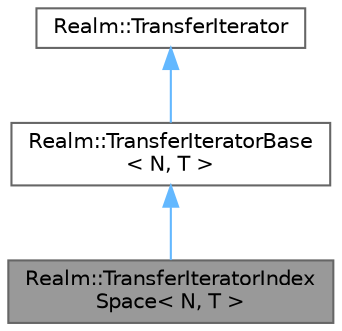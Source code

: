digraph "Realm::TransferIteratorIndexSpace&lt; N, T &gt;"
{
 // LATEX_PDF_SIZE
  bgcolor="transparent";
  edge [fontname=Helvetica,fontsize=10,labelfontname=Helvetica,labelfontsize=10];
  node [fontname=Helvetica,fontsize=10,shape=box,height=0.2,width=0.4];
  Node1 [id="Node000001",label="Realm::TransferIteratorIndex\lSpace\< N, T \>",height=0.2,width=0.4,color="gray40", fillcolor="grey60", style="filled", fontcolor="black",tooltip=" "];
  Node2 -> Node1 [id="edge1_Node000001_Node000002",dir="back",color="steelblue1",style="solid",tooltip=" "];
  Node2 [id="Node000002",label="Realm::TransferIteratorBase\l\< N, T \>",height=0.2,width=0.4,color="gray40", fillcolor="white", style="filled",URL="$classRealm_1_1TransferIteratorBase.html",tooltip=" "];
  Node3 -> Node2 [id="edge2_Node000002_Node000003",dir="back",color="steelblue1",style="solid",tooltip=" "];
  Node3 [id="Node000003",label="Realm::TransferIterator",height=0.2,width=0.4,color="gray40", fillcolor="white", style="filled",URL="$classRealm_1_1TransferIterator.html",tooltip=" "];
}
